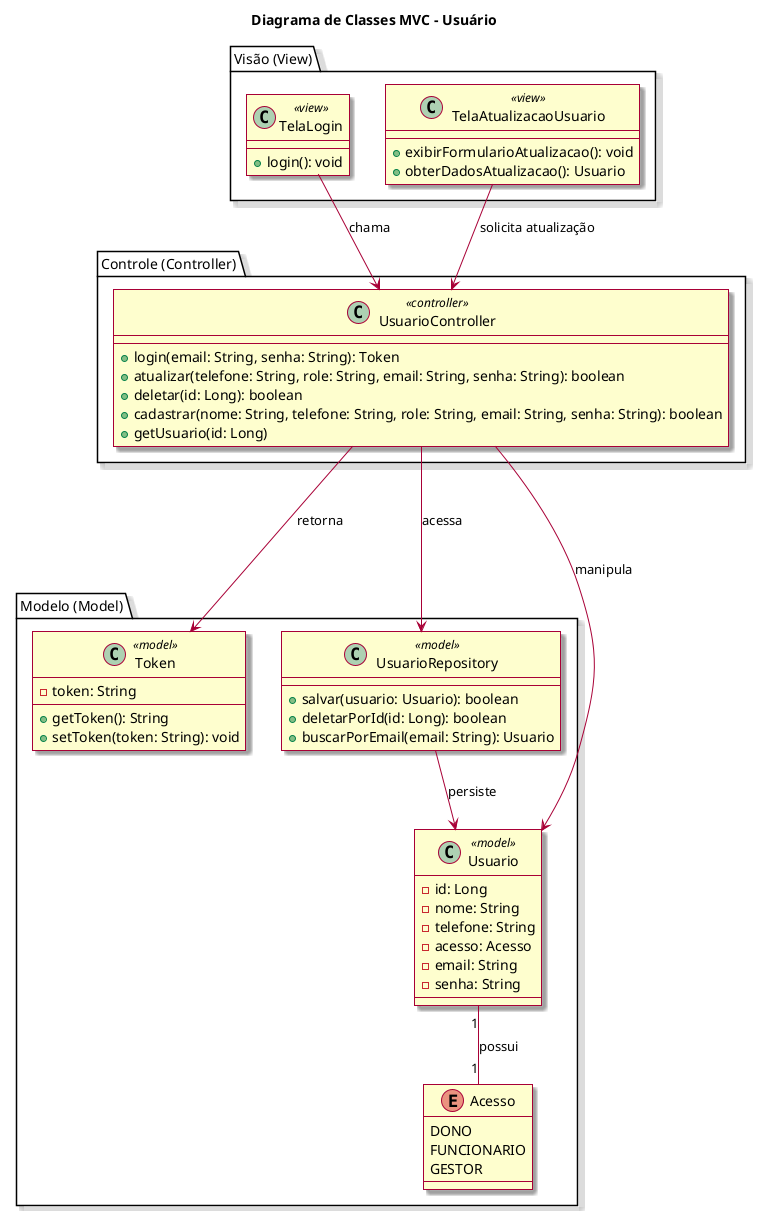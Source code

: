 @startuml Usuario
skin rose
title Diagrama de Classes MVC - Usuário

package "Visão (View)" {
    class TelaLogin <<view>> {
        + login(): void
    }

    class TelaAtualizacaoUsuario <<view>> {
        + exibirFormularioAtualizacao(): void
        + obterDadosAtualizacao(): Usuario
    }
}

package "Controle (Controller)" {
    class UsuarioController <<controller>> {
        + login(email: String, senha: String): Token
        + atualizar(telefone: String, role: String, email: String, senha: String): boolean
        + deletar(id: Long): boolean
        + cadastrar(nome: String, telefone: String, role: String, email: String, senha: String): boolean
        + getUsuario(id: Long)
    }
}

package "Modelo (Model)" {
    class Token <<model>> {
        - token: String
        --
        + getToken(): String
        + setToken(token: String): void
    }

    class Usuario <<model>> {
        - id: Long
        - nome: String
        - telefone: String
        - acesso: Acesso
        - email: String
        - senha: String
    }
    enum Acesso{
        DONO
        FUNCIONARIO
        GESTOR
    }

    class UsuarioRepository <<model>> {
        + salvar(usuario: Usuario): boolean
        + deletarPorId(id: Long): boolean
        + buscarPorEmail(email: String): Usuario
    }
}

'Tela para Controller
TelaLogin --> UsuarioController : chama
TelaAtualizacaoUsuario --> UsuarioController : solicita atualização

'Controller para Model
UsuarioController ----> Usuario : manipula
UsuarioController --> Token : retorna
UsuarioController --> UsuarioRepository : acessa

'Repository para Model
UsuarioRepository --> Usuario : persiste
Usuario "1"--"1" Acesso: possui

@enduml
